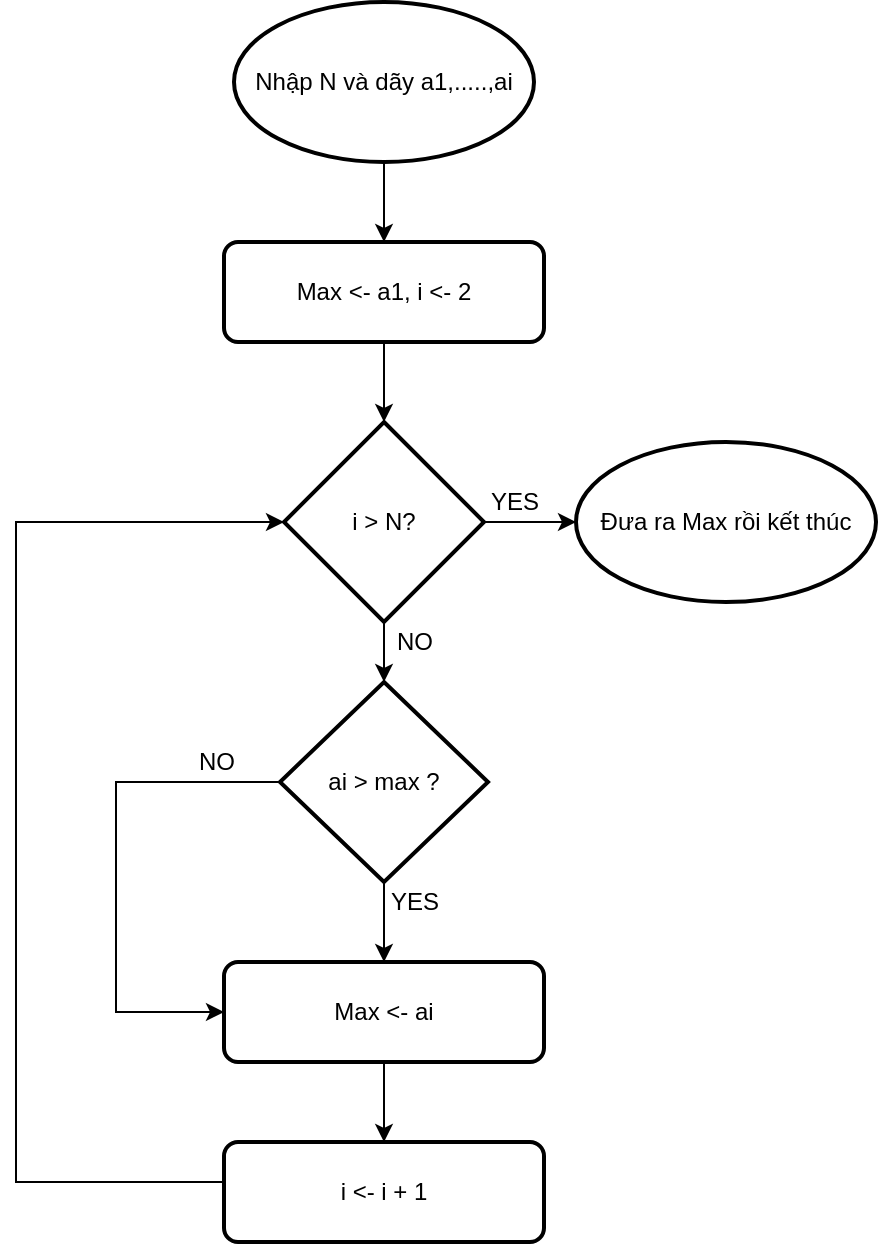 <mxfile version="13.9.9" type="device"><diagram id="C5RBs43oDa-KdzZeNtuy" name="Page-1"><mxGraphModel dx="1024" dy="592" grid="1" gridSize="10" guides="1" tooltips="1" connect="1" arrows="1" fold="1" page="1" pageScale="1" pageWidth="827" pageHeight="1169" math="0" shadow="0"><root><mxCell id="WIyWlLk6GJQsqaUBKTNV-0"/><mxCell id="WIyWlLk6GJQsqaUBKTNV-1" parent="WIyWlLk6GJQsqaUBKTNV-0"/><mxCell id="NRDCilfzO9c10JMNf3I6-6" value="" style="edgeStyle=orthogonalEdgeStyle;rounded=0;orthogonalLoop=1;jettySize=auto;html=1;" edge="1" parent="WIyWlLk6GJQsqaUBKTNV-1" source="NRDCilfzO9c10JMNf3I6-0" target="NRDCilfzO9c10JMNf3I6-1"><mxGeometry relative="1" as="geometry"/></mxCell><mxCell id="NRDCilfzO9c10JMNf3I6-0" value="Nhập N và dãy a1,.....,ai" style="strokeWidth=2;html=1;shape=mxgraph.flowchart.start_1;whiteSpace=wrap;" vertex="1" parent="WIyWlLk6GJQsqaUBKTNV-1"><mxGeometry x="339" y="80" width="150" height="80" as="geometry"/></mxCell><mxCell id="NRDCilfzO9c10JMNf3I6-7" value="" style="edgeStyle=orthogonalEdgeStyle;rounded=0;orthogonalLoop=1;jettySize=auto;html=1;" edge="1" parent="WIyWlLk6GJQsqaUBKTNV-1" source="NRDCilfzO9c10JMNf3I6-1" target="NRDCilfzO9c10JMNf3I6-2"><mxGeometry relative="1" as="geometry"/></mxCell><mxCell id="NRDCilfzO9c10JMNf3I6-1" value="Max &amp;lt;- a1, i &amp;lt;- 2" style="rounded=1;whiteSpace=wrap;html=1;absoluteArcSize=1;arcSize=14;strokeWidth=2;" vertex="1" parent="WIyWlLk6GJQsqaUBKTNV-1"><mxGeometry x="334" y="200" width="160" height="50" as="geometry"/></mxCell><mxCell id="NRDCilfzO9c10JMNf3I6-8" value="" style="edgeStyle=orthogonalEdgeStyle;rounded=0;orthogonalLoop=1;jettySize=auto;html=1;" edge="1" parent="WIyWlLk6GJQsqaUBKTNV-1" source="NRDCilfzO9c10JMNf3I6-2" target="NRDCilfzO9c10JMNf3I6-3"><mxGeometry relative="1" as="geometry"/></mxCell><mxCell id="NRDCilfzO9c10JMNf3I6-14" value="" style="edgeStyle=orthogonalEdgeStyle;rounded=0;orthogonalLoop=1;jettySize=auto;html=1;" edge="1" parent="WIyWlLk6GJQsqaUBKTNV-1" source="NRDCilfzO9c10JMNf3I6-2" target="NRDCilfzO9c10JMNf3I6-13"><mxGeometry relative="1" as="geometry"/></mxCell><mxCell id="NRDCilfzO9c10JMNf3I6-2" value="i &amp;gt; N?" style="strokeWidth=2;html=1;shape=mxgraph.flowchart.decision;whiteSpace=wrap;" vertex="1" parent="WIyWlLk6GJQsqaUBKTNV-1"><mxGeometry x="364" y="290" width="100" height="100" as="geometry"/></mxCell><mxCell id="NRDCilfzO9c10JMNf3I6-9" value="" style="edgeStyle=orthogonalEdgeStyle;rounded=0;orthogonalLoop=1;jettySize=auto;html=1;" edge="1" parent="WIyWlLk6GJQsqaUBKTNV-1" source="NRDCilfzO9c10JMNf3I6-3" target="NRDCilfzO9c10JMNf3I6-4"><mxGeometry relative="1" as="geometry"/></mxCell><mxCell id="NRDCilfzO9c10JMNf3I6-11" style="edgeStyle=orthogonalEdgeStyle;rounded=0;orthogonalLoop=1;jettySize=auto;html=1;exitX=0;exitY=0.5;exitDx=0;exitDy=0;exitPerimeter=0;entryX=0;entryY=0.5;entryDx=0;entryDy=0;" edge="1" parent="WIyWlLk6GJQsqaUBKTNV-1" source="NRDCilfzO9c10JMNf3I6-3" target="NRDCilfzO9c10JMNf3I6-4"><mxGeometry relative="1" as="geometry"><Array as="points"><mxPoint x="280" y="470"/><mxPoint x="280" y="585"/></Array></mxGeometry></mxCell><mxCell id="NRDCilfzO9c10JMNf3I6-3" value="ai &amp;gt; max ?" style="strokeWidth=2;html=1;shape=mxgraph.flowchart.decision;whiteSpace=wrap;" vertex="1" parent="WIyWlLk6GJQsqaUBKTNV-1"><mxGeometry x="362" y="420" width="104" height="100" as="geometry"/></mxCell><mxCell id="NRDCilfzO9c10JMNf3I6-10" value="" style="edgeStyle=orthogonalEdgeStyle;rounded=0;orthogonalLoop=1;jettySize=auto;html=1;" edge="1" parent="WIyWlLk6GJQsqaUBKTNV-1" source="NRDCilfzO9c10JMNf3I6-4" target="NRDCilfzO9c10JMNf3I6-5"><mxGeometry relative="1" as="geometry"/></mxCell><mxCell id="NRDCilfzO9c10JMNf3I6-4" value="Max &amp;lt;- ai" style="rounded=1;whiteSpace=wrap;html=1;absoluteArcSize=1;arcSize=14;strokeWidth=2;" vertex="1" parent="WIyWlLk6GJQsqaUBKTNV-1"><mxGeometry x="334" y="560" width="160" height="50" as="geometry"/></mxCell><mxCell id="NRDCilfzO9c10JMNf3I6-12" style="edgeStyle=orthogonalEdgeStyle;rounded=0;orthogonalLoop=1;jettySize=auto;html=1;entryX=0;entryY=0.5;entryDx=0;entryDy=0;entryPerimeter=0;" edge="1" parent="WIyWlLk6GJQsqaUBKTNV-1" source="NRDCilfzO9c10JMNf3I6-5" target="NRDCilfzO9c10JMNf3I6-2"><mxGeometry relative="1" as="geometry"><Array as="points"><mxPoint x="230" y="670"/><mxPoint x="230" y="340"/></Array></mxGeometry></mxCell><mxCell id="NRDCilfzO9c10JMNf3I6-5" value="i &amp;lt;- i + 1" style="rounded=1;whiteSpace=wrap;html=1;absoluteArcSize=1;arcSize=14;strokeWidth=2;" vertex="1" parent="WIyWlLk6GJQsqaUBKTNV-1"><mxGeometry x="334" y="650" width="160" height="50" as="geometry"/></mxCell><mxCell id="NRDCilfzO9c10JMNf3I6-13" value="Đưa ra Max rồi kết thúc" style="strokeWidth=2;html=1;shape=mxgraph.flowchart.start_1;whiteSpace=wrap;" vertex="1" parent="WIyWlLk6GJQsqaUBKTNV-1"><mxGeometry x="510" y="300" width="150" height="80" as="geometry"/></mxCell><mxCell id="NRDCilfzO9c10JMNf3I6-15" value="NO" style="text;html=1;resizable=0;autosize=1;align=center;verticalAlign=middle;points=[];fillColor=none;strokeColor=none;rounded=0;" vertex="1" parent="WIyWlLk6GJQsqaUBKTNV-1"><mxGeometry x="315" y="450" width="30" height="20" as="geometry"/></mxCell><mxCell id="NRDCilfzO9c10JMNf3I6-16" value="NO" style="text;html=1;resizable=0;autosize=1;align=center;verticalAlign=middle;points=[];fillColor=none;strokeColor=none;rounded=0;" vertex="1" parent="WIyWlLk6GJQsqaUBKTNV-1"><mxGeometry x="414" y="390" width="30" height="20" as="geometry"/></mxCell><mxCell id="NRDCilfzO9c10JMNf3I6-17" value="YES" style="text;html=1;resizable=0;autosize=1;align=center;verticalAlign=middle;points=[];fillColor=none;strokeColor=none;rounded=0;" vertex="1" parent="WIyWlLk6GJQsqaUBKTNV-1"><mxGeometry x="459" y="320" width="40" height="20" as="geometry"/></mxCell><mxCell id="NRDCilfzO9c10JMNf3I6-18" value="YES" style="text;html=1;resizable=0;autosize=1;align=center;verticalAlign=middle;points=[];fillColor=none;strokeColor=none;rounded=0;" vertex="1" parent="WIyWlLk6GJQsqaUBKTNV-1"><mxGeometry x="409" y="520" width="40" height="20" as="geometry"/></mxCell></root></mxGraphModel></diagram></mxfile>